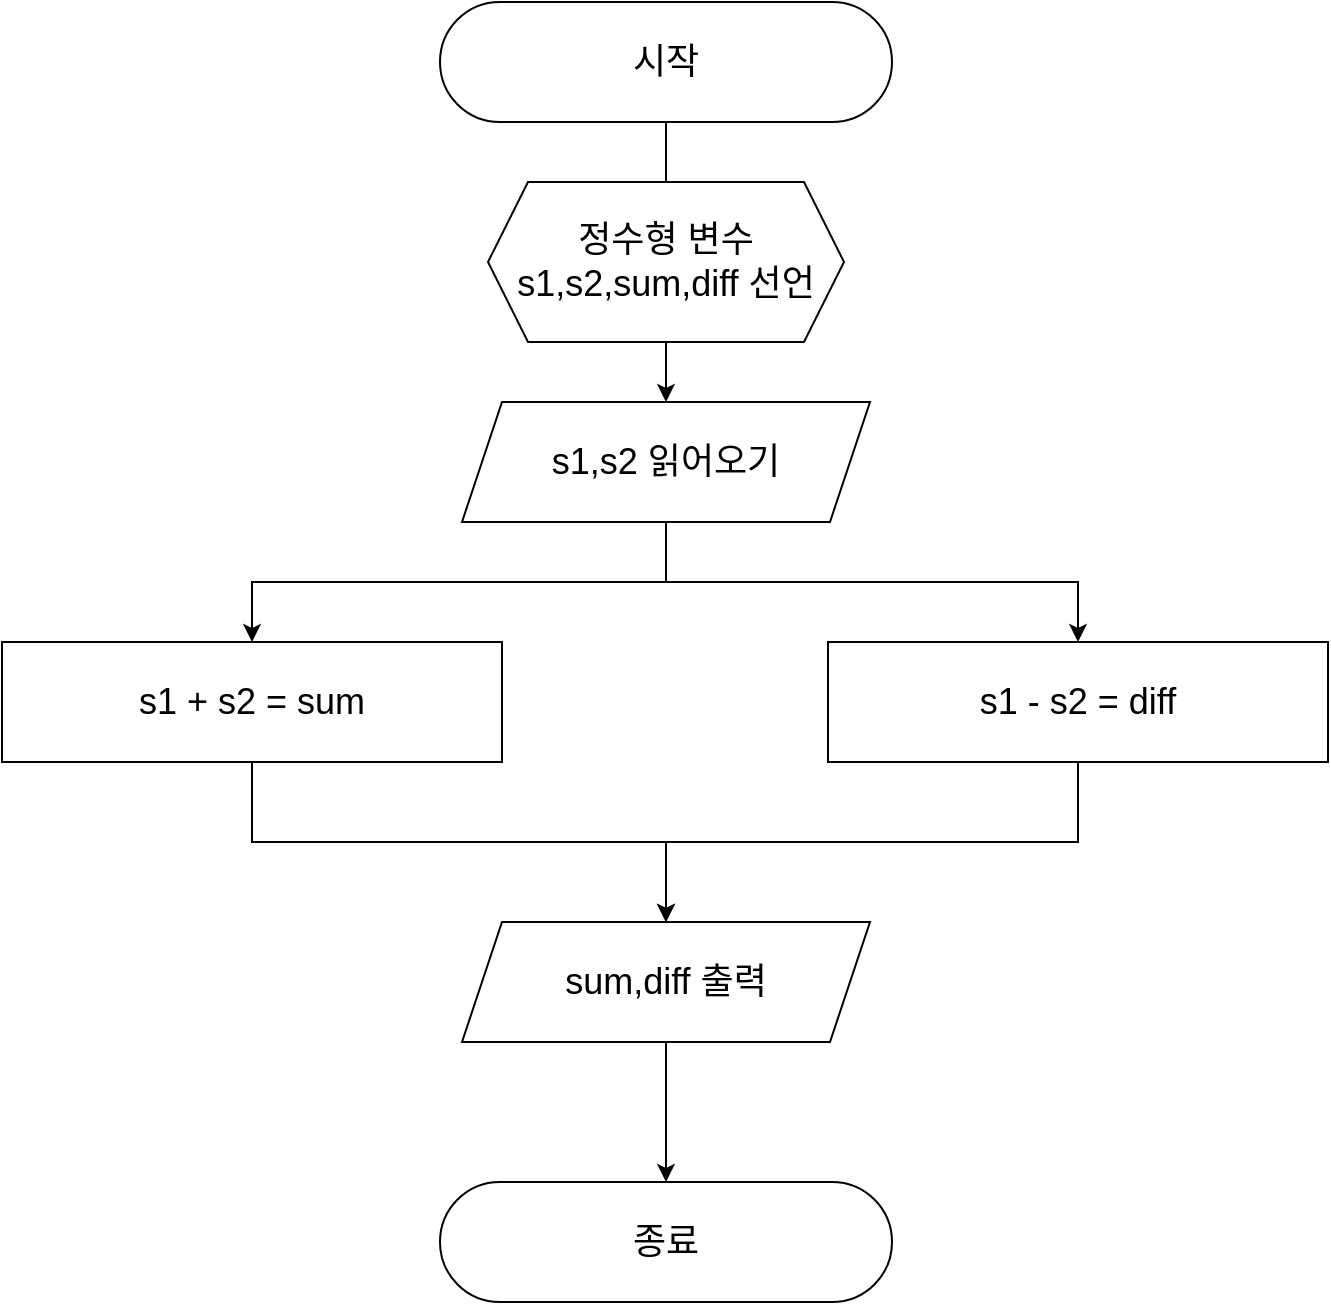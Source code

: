 <mxfile version="21.1.1" type="github">
  <diagram name="페이지-1" id="hzrn5uOx0n2oVIgXj8EM">
    <mxGraphModel dx="1434" dy="796" grid="1" gridSize="10" guides="1" tooltips="1" connect="1" arrows="1" fold="1" page="1" pageScale="1" pageWidth="827" pageHeight="1169" math="0" shadow="0">
      <root>
        <mxCell id="0" />
        <mxCell id="1" parent="0" />
        <mxCell id="fN4467yJDaZ8yF619MuU-6" style="edgeStyle=orthogonalEdgeStyle;rounded=0;orthogonalLoop=1;jettySize=auto;html=1;fontSize=18;" edge="1" parent="1" source="fN4467yJDaZ8yF619MuU-5">
          <mxGeometry relative="1" as="geometry">
            <mxPoint x="414" y="170" as="targetPoint" />
          </mxGeometry>
        </mxCell>
        <mxCell id="fN4467yJDaZ8yF619MuU-5" value="시작" style="rounded=1;whiteSpace=wrap;html=1;arcSize=50;fontSize=18;" vertex="1" parent="1">
          <mxGeometry x="301" y="50" width="226" height="60" as="geometry" />
        </mxCell>
        <mxCell id="fN4467yJDaZ8yF619MuU-18" style="edgeStyle=orthogonalEdgeStyle;rounded=0;orthogonalLoop=1;jettySize=auto;html=1;entryX=0.5;entryY=0;entryDx=0;entryDy=0;" edge="1" parent="1" source="fN4467yJDaZ8yF619MuU-7" target="fN4467yJDaZ8yF619MuU-17">
          <mxGeometry relative="1" as="geometry" />
        </mxCell>
        <mxCell id="fN4467yJDaZ8yF619MuU-7" value="정수형 변수 s1,s2,sum,diff 선언" style="shape=hexagon;perimeter=hexagonPerimeter2;whiteSpace=wrap;html=1;fixedSize=1;fontSize=18;" vertex="1" parent="1">
          <mxGeometry x="325" y="140" width="178" height="80" as="geometry" />
        </mxCell>
        <mxCell id="fN4467yJDaZ8yF619MuU-13" style="edgeStyle=orthogonalEdgeStyle;rounded=0;orthogonalLoop=1;jettySize=auto;html=1;entryX=0.5;entryY=0;entryDx=0;entryDy=0;" edge="1" parent="1" source="fN4467yJDaZ8yF619MuU-8" target="fN4467yJDaZ8yF619MuU-12">
          <mxGeometry relative="1" as="geometry" />
        </mxCell>
        <mxCell id="fN4467yJDaZ8yF619MuU-8" value="s1 + s2 = sum" style="rounded=0;whiteSpace=wrap;html=1;fontSize=18;" vertex="1" parent="1">
          <mxGeometry x="82" y="370" width="250" height="60" as="geometry" />
        </mxCell>
        <mxCell id="fN4467yJDaZ8yF619MuU-14" style="edgeStyle=orthogonalEdgeStyle;rounded=0;orthogonalLoop=1;jettySize=auto;html=1;entryX=0.5;entryY=0;entryDx=0;entryDy=0;" edge="1" parent="1" source="fN4467yJDaZ8yF619MuU-10" target="fN4467yJDaZ8yF619MuU-12">
          <mxGeometry relative="1" as="geometry" />
        </mxCell>
        <mxCell id="fN4467yJDaZ8yF619MuU-10" value="s1 - s2 = diff" style="rounded=0;whiteSpace=wrap;html=1;fontSize=18;" vertex="1" parent="1">
          <mxGeometry x="495" y="370" width="250" height="60" as="geometry" />
        </mxCell>
        <mxCell id="fN4467yJDaZ8yF619MuU-16" style="edgeStyle=orthogonalEdgeStyle;rounded=0;orthogonalLoop=1;jettySize=auto;html=1;entryX=0.5;entryY=0;entryDx=0;entryDy=0;" edge="1" parent="1" source="fN4467yJDaZ8yF619MuU-12" target="fN4467yJDaZ8yF619MuU-15">
          <mxGeometry relative="1" as="geometry" />
        </mxCell>
        <mxCell id="fN4467yJDaZ8yF619MuU-12" value="sum,diff 출력" style="shape=parallelogram;perimeter=parallelogramPerimeter;whiteSpace=wrap;html=1;fixedSize=1;fontSize=18;" vertex="1" parent="1">
          <mxGeometry x="312" y="510" width="204" height="60" as="geometry" />
        </mxCell>
        <mxCell id="fN4467yJDaZ8yF619MuU-15" value="종료" style="rounded=1;whiteSpace=wrap;html=1;arcSize=50;fontSize=18;" vertex="1" parent="1">
          <mxGeometry x="301" y="640" width="226" height="60" as="geometry" />
        </mxCell>
        <mxCell id="fN4467yJDaZ8yF619MuU-19" style="edgeStyle=orthogonalEdgeStyle;rounded=0;orthogonalLoop=1;jettySize=auto;html=1;entryX=0.5;entryY=0;entryDx=0;entryDy=0;" edge="1" parent="1" source="fN4467yJDaZ8yF619MuU-17" target="fN4467yJDaZ8yF619MuU-8">
          <mxGeometry relative="1" as="geometry" />
        </mxCell>
        <mxCell id="fN4467yJDaZ8yF619MuU-20" style="edgeStyle=orthogonalEdgeStyle;rounded=0;orthogonalLoop=1;jettySize=auto;html=1;" edge="1" parent="1" source="fN4467yJDaZ8yF619MuU-17" target="fN4467yJDaZ8yF619MuU-10">
          <mxGeometry relative="1" as="geometry" />
        </mxCell>
        <mxCell id="fN4467yJDaZ8yF619MuU-17" value="s1,s2 읽어오기" style="shape=parallelogram;perimeter=parallelogramPerimeter;whiteSpace=wrap;html=1;fixedSize=1;fontSize=18;" vertex="1" parent="1">
          <mxGeometry x="312" y="250" width="204" height="60" as="geometry" />
        </mxCell>
      </root>
    </mxGraphModel>
  </diagram>
</mxfile>
